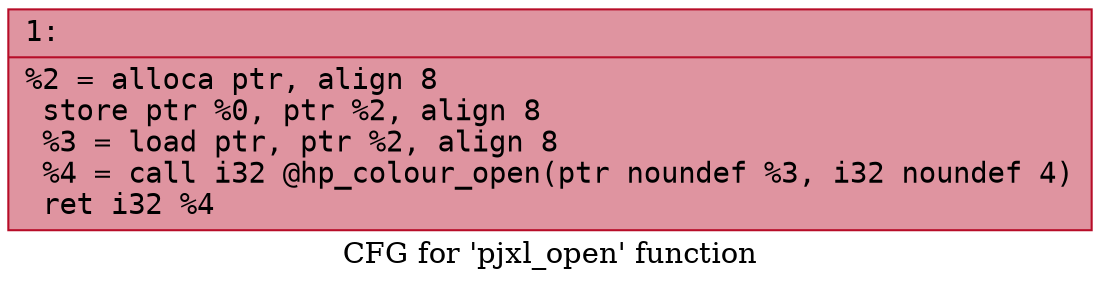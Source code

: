 digraph "CFG for 'pjxl_open' function" {
	label="CFG for 'pjxl_open' function";

	Node0x60000151c780 [shape=record,color="#b70d28ff", style=filled, fillcolor="#b70d2870" fontname="Courier",label="{1:\l|  %2 = alloca ptr, align 8\l  store ptr %0, ptr %2, align 8\l  %3 = load ptr, ptr %2, align 8\l  %4 = call i32 @hp_colour_open(ptr noundef %3, i32 noundef 4)\l  ret i32 %4\l}"];
}
